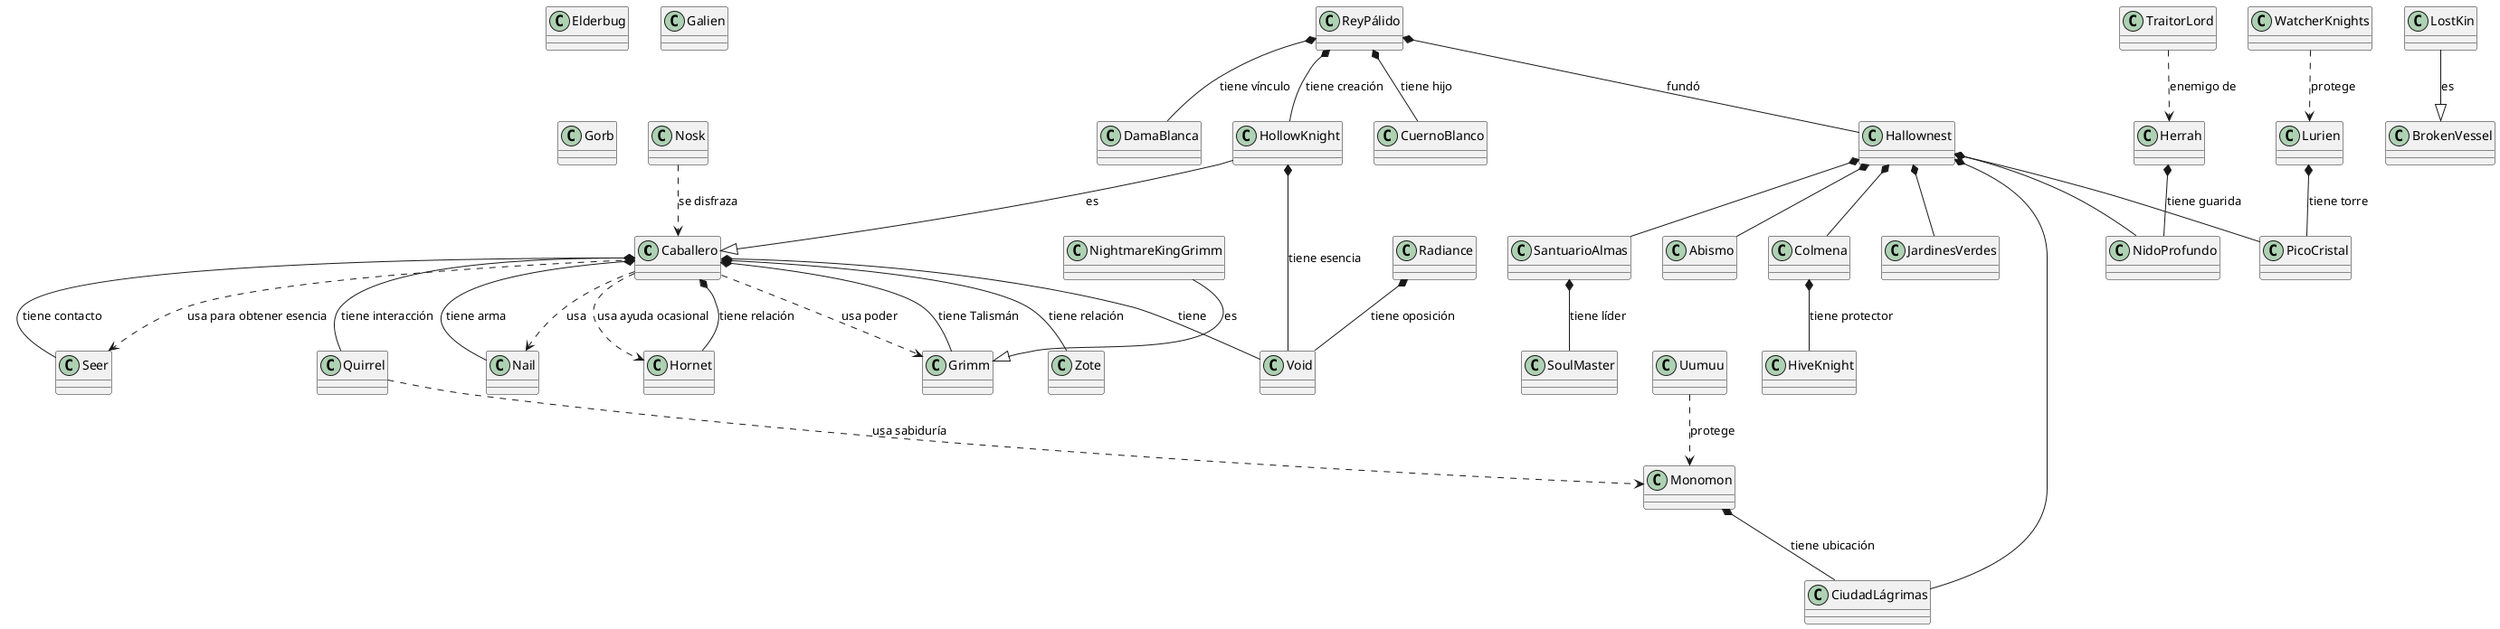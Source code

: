 @startuml


class Caballero
class CuernoBlanco
class HollowKnight
class Radiance
class Hornet
class Quirrel
class Monomon
class Lurien
class Herrah
class ReyPálido
class DamaBlanca
class Grimm
class Zote
class Elderbug
class Seer


class NightmareKingGrimm
class SoulMaster
class BrokenVessel
class LostKin
class Nosk
class TraitorLord
class Uumuu
class WatcherKnights
class HiveKnight
class Galien
class Gorb


class Void
class Hallownest
class CiudadLágrimas
class NidoProfundo
class JardinesVerdes
class PicoCristal
class Abismo
class SantuarioAlmas
class Colmena


HollowKnight --|> Caballero : es
NightmareKingGrimm --|> Grimm : es
LostKin --|> BrokenVessel : es

Caballero *-- Void : tiene
Caballero *-- Grimm : tiene Talismán
Caballero *-- Zote : tiene relación
Caballero *-- Hornet : tiene relación
Caballero *-- Quirrel : tiene interacción
Caballero *-- Seer : tiene contacto
Caballero *-- Nail : tiene arma

ReyPálido *-- Hallownest : fundó
ReyPálido *-- DamaBlanca : tiene vínculo
ReyPálido *-- CuernoBlanco : tiene hijo
ReyPálido *-- HollowKnight : tiene creación

HollowKnight *-- Void : tiene esencia
Radiance *-- Void : tiene oposición
Monomon *-- CiudadLágrimas : tiene ubicación
Lurien *-- PicoCristal : tiene torre
Herrah *-- NidoProfundo : tiene guarida

Colmena *-- HiveKnight : tiene protector
SantuarioAlmas *-- SoulMaster : tiene líder


Caballero ..> Nail : usa
Caballero ..> Grimm : usa poder
Caballero ..> Seer : usa para obtener esencia
Caballero ..> Hornet : usa ayuda ocasional
Quirrel ..> Monomon : usa sabiduría
WatcherKnights ..> Lurien : protege
Uumuu ..> Monomon : protege
TraitorLord ..> Herrah : enemigo de
Nosk ..> Caballero : se disfraza


Hallownest *-- CiudadLágrimas
Hallownest *-- NidoProfundo
Hallownest *-- JardinesVerdes
Hallownest *-- PicoCristal
Hallownest *-- Abismo
Hallownest *-- Colmena
Hallownest *-- SantuarioAlmas

@enduml
